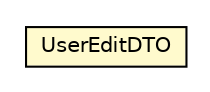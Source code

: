 #!/usr/local/bin/dot
#
# Class diagram 
# Generated by UMLGraph version 5.1 (http://www.umlgraph.org/)
#

digraph G {
	edge [fontname="Helvetica",fontsize=10,labelfontname="Helvetica",labelfontsize=10];
	node [fontname="Helvetica",fontsize=10,shape=plaintext];
	nodesep=0.25;
	ranksep=0.5;
	// cn.edu.uestc.acmicpc.db.dto.impl.user.UserEditDTO
	c12958 [label=<<table title="cn.edu.uestc.acmicpc.db.dto.impl.user.UserEditDTO" border="0" cellborder="1" cellspacing="0" cellpadding="2" port="p" bgcolor="lemonChiffon" href="./UserEditDTO.html">
		<tr><td><table border="0" cellspacing="0" cellpadding="1">
<tr><td align="center" balign="center"> UserEditDTO </td></tr>
		</table></td></tr>
		</table>>, fontname="Helvetica", fontcolor="black", fontsize=10.0];
}

